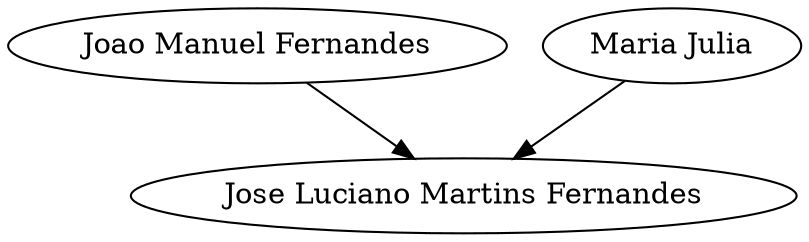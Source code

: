 // Árvore genealógica
digraph {
	1 [label="Jose Luciano Martins Fernandes"]
	2 [label="Joao Manuel Fernandes"]
	3 [label="Maria Julia"]
	2 -> 1
	3 -> 1
}
